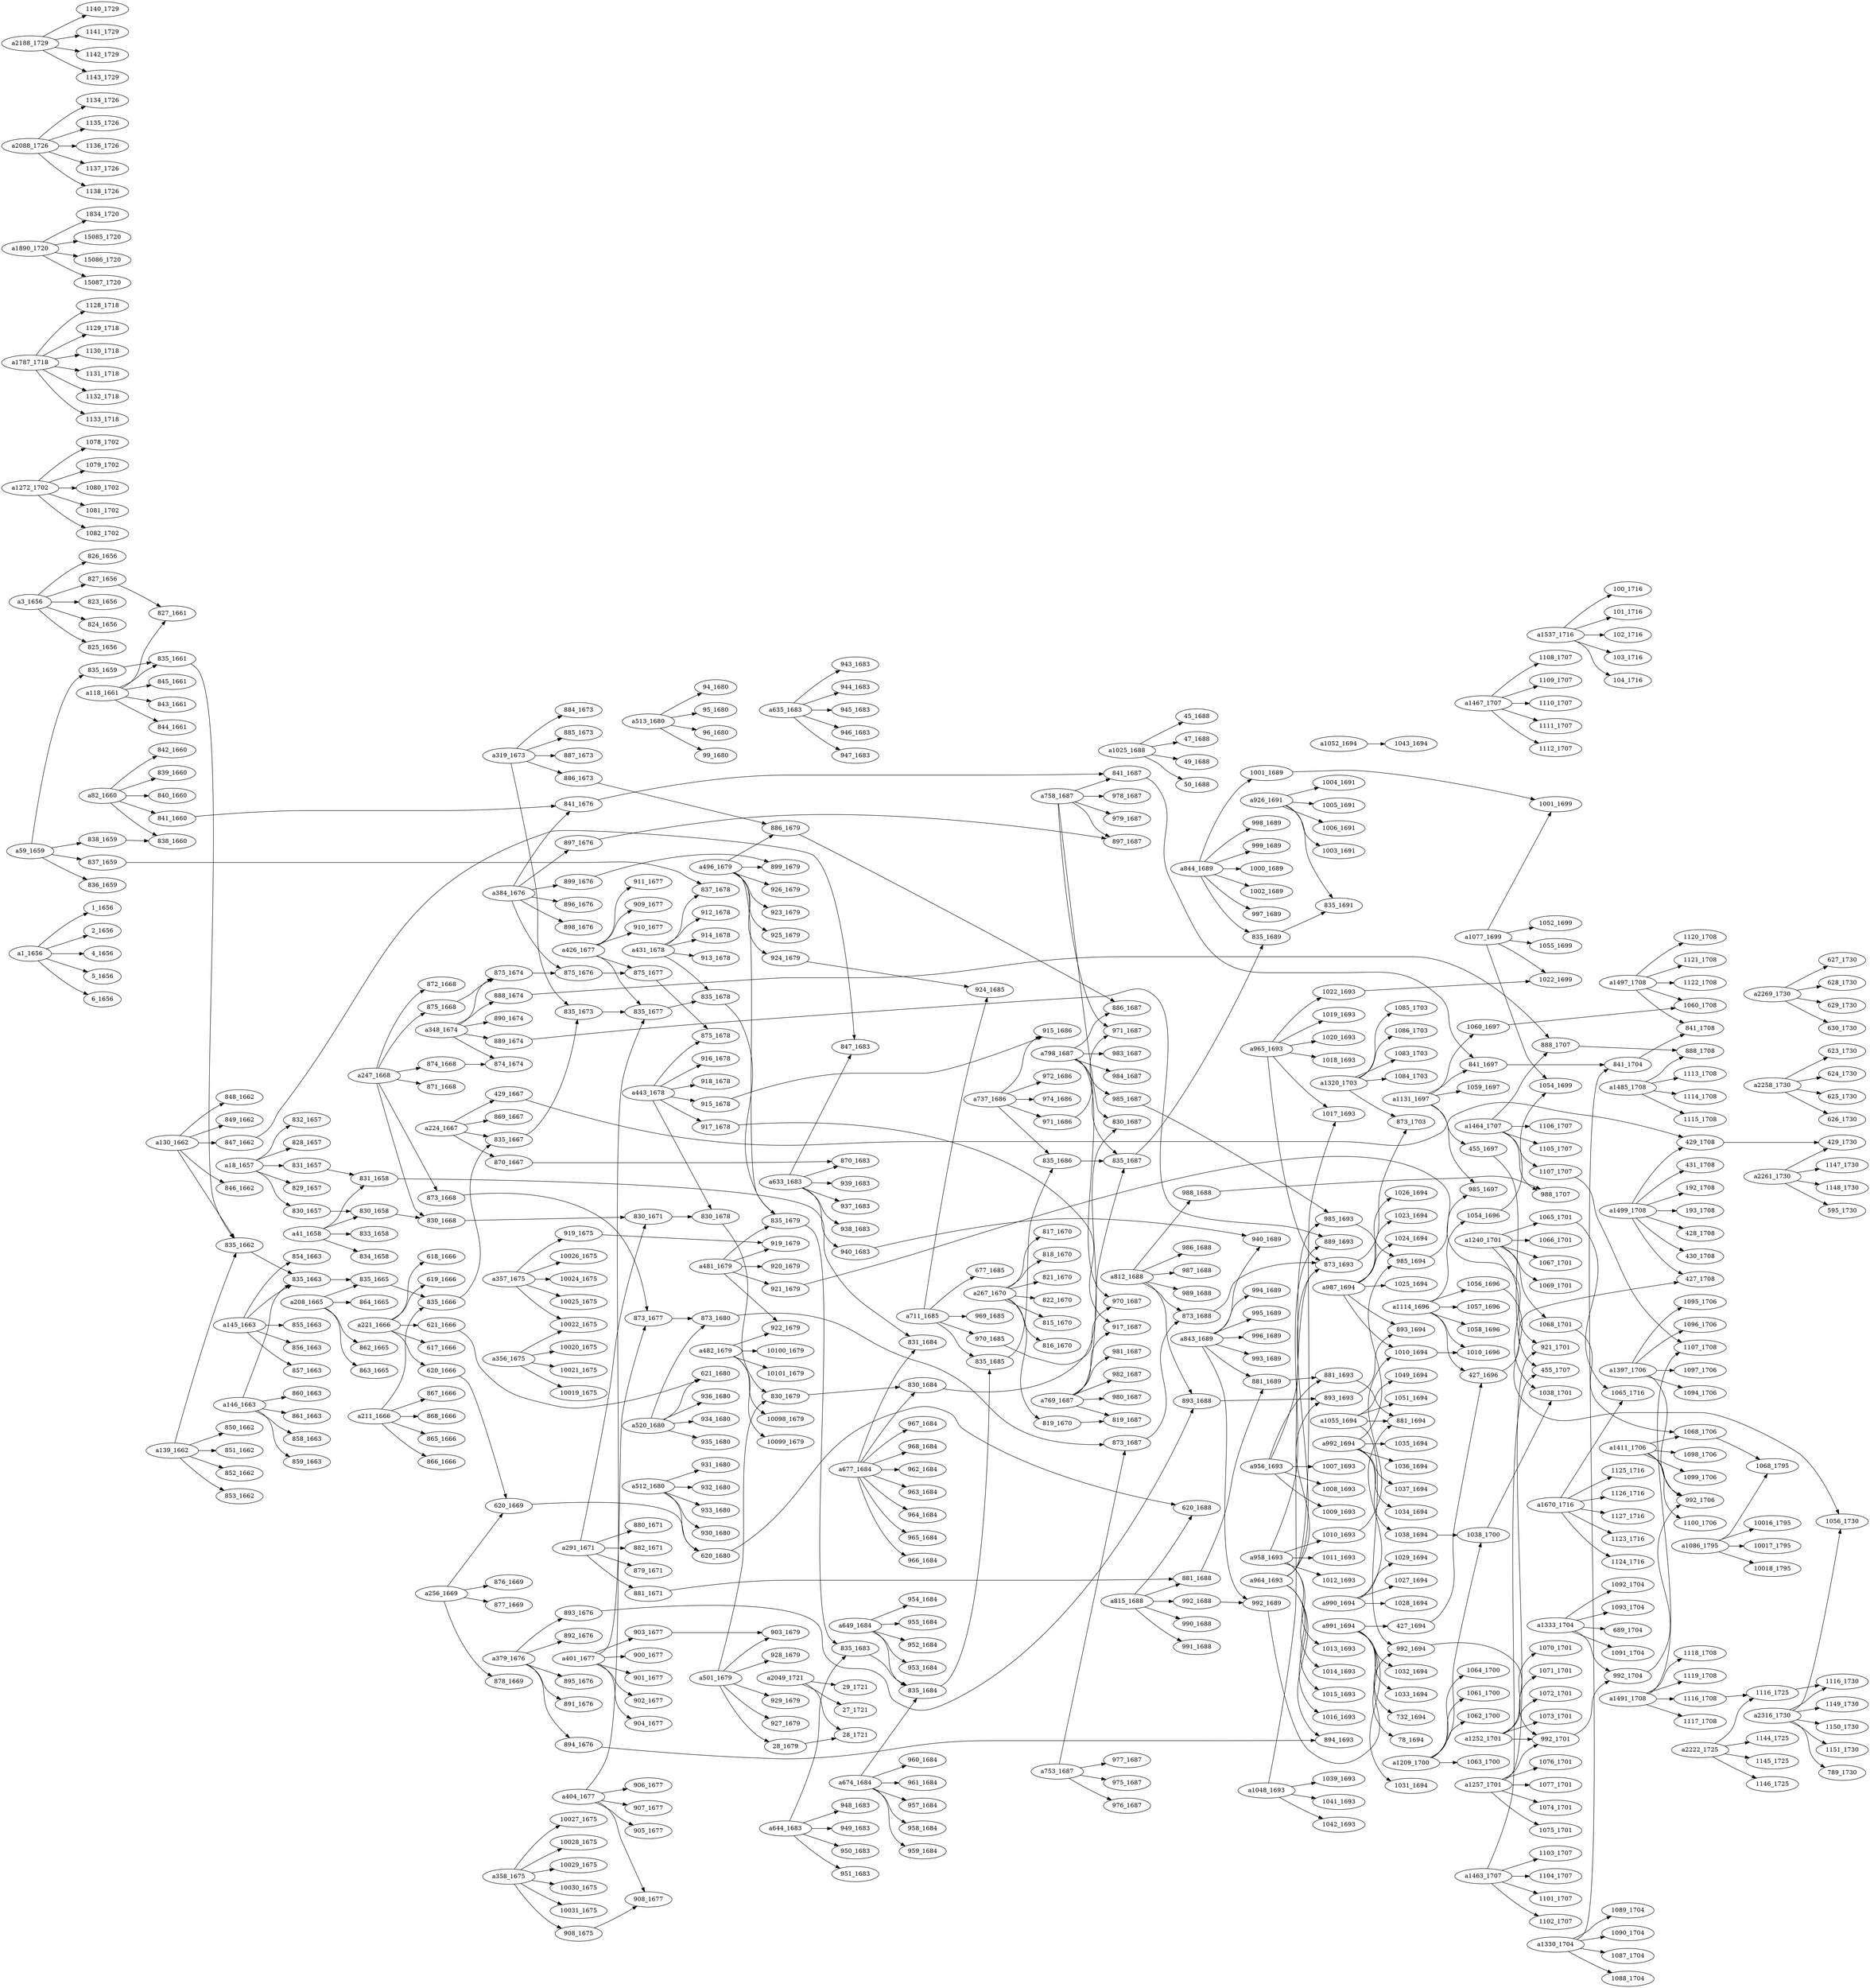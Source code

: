 digraph G {
rankdir=LR;
a1_1656 -> "1_1656";
a1_1656 -> "2_1656";
a1_1656 -> "4_1656";
a1_1656 -> "5_1656";
a1_1656 -> "6_1656";
a3_1656 -> "823_1656";
a3_1656 -> "824_1656";
a3_1656 -> "825_1656";
a3_1656 -> "826_1656";
a3_1656 -> "827_1656";
subgraph  {
rank=same;
a1_1656;
a3_1656;
}

subgraph  {
rank=same;
"1_1656";
"2_1656";
"4_1656";
"5_1656";
"6_1656";
"823_1656";
"824_1656";
"825_1656";
"826_1656";
"827_1656";
}

a18_1657 -> "828_1657";
a18_1657 -> "829_1657";
a18_1657 -> "830_1657";
a18_1657 -> "831_1657";
a18_1657 -> "832_1657";
subgraph  {
rank=same;
a18_1657;
}

subgraph  {
rank=same;
"828_1657";
"829_1657";
"830_1657";
"831_1657";
"832_1657";
}

a41_1658 -> "830_1658";
a41_1658 -> "831_1658";
a41_1658 -> "833_1658";
a41_1658 -> "834_1658";
subgraph  {
rank=same;
a41_1658;
}

subgraph  {
rank=same;
"830_1658";
"831_1658";
"833_1658";
"834_1658";
}

a59_1659 -> "835_1659";
a59_1659 -> "836_1659";
a59_1659 -> "837_1659";
a59_1659 -> "838_1659";
subgraph  {
rank=same;
a59_1659;
}

subgraph  {
rank=same;
"835_1659";
"836_1659";
"837_1659";
"838_1659";
}

a82_1660 -> "838_1660";
a82_1660 -> "839_1660";
a82_1660 -> "840_1660";
a82_1660 -> "841_1660";
a82_1660 -> "842_1660";
subgraph  {
rank=same;
a82_1660;
}

subgraph  {
rank=same;
"838_1660";
"839_1660";
"840_1660";
"841_1660";
"842_1660";
}

a118_1661 -> "827_1661";
a118_1661 -> "835_1661";
a118_1661 -> "843_1661";
a118_1661 -> "844_1661";
a118_1661 -> "845_1661";
subgraph  {
rank=same;
a118_1661;
}

subgraph  {
rank=same;
"827_1661";
"835_1661";
"843_1661";
"844_1661";
"845_1661";
}

a139_1662 -> "835_1662";
a139_1662 -> "850_1662";
a139_1662 -> "851_1662";
a139_1662 -> "852_1662";
a139_1662 -> "853_1662";
a130_1662 -> "835_1662";
a130_1662 -> "846_1662";
a130_1662 -> "847_1662";
a130_1662 -> "848_1662";
a130_1662 -> "849_1662";
subgraph  {
rank=same;
a139_1662;
a130_1662;
}

subgraph  {
rank=same;
"835_1662";
"850_1662";
"851_1662";
"852_1662";
"853_1662";
"835_1662";
"846_1662";
"847_1662";
"848_1662";
"849_1662";
}

a145_1663 -> "835_1663";
a145_1663 -> "854_1663";
a145_1663 -> "855_1663";
a145_1663 -> "856_1663";
a145_1663 -> "857_1663";
a146_1663 -> "835_1663";
a146_1663 -> "858_1663";
a146_1663 -> "859_1663";
a146_1663 -> "860_1663";
a146_1663 -> "861_1663";
subgraph  {
rank=same;
a145_1663;
a146_1663;
}

subgraph  {
rank=same;
"835_1663";
"854_1663";
"855_1663";
"856_1663";
"857_1663";
"835_1663";
"858_1663";
"859_1663";
"860_1663";
"861_1663";
}

a208_1665 -> "835_1665";
a208_1665 -> "862_1665";
a208_1665 -> "863_1665";
a208_1665 -> "864_1665";
subgraph  {
rank=same;
a208_1665;
}

subgraph  {
rank=same;
"835_1665";
"862_1665";
"863_1665";
"864_1665";
}

a221_1666 -> "617_1666";
a221_1666 -> "618_1666";
a221_1666 -> "619_1666";
a221_1666 -> "620_1666";
a221_1666 -> "621_1666";
a211_1666 -> "835_1666";
a211_1666 -> "865_1666";
a211_1666 -> "866_1666";
a211_1666 -> "867_1666";
a211_1666 -> "868_1666";
subgraph  {
rank=same;
a221_1666;
a211_1666;
}

subgraph  {
rank=same;
"617_1666";
"618_1666";
"619_1666";
"620_1666";
"621_1666";
"835_1666";
"865_1666";
"866_1666";
"867_1666";
"868_1666";
}

a224_1667 -> "835_1667";
a224_1667 -> "429_1667";
a224_1667 -> "869_1667";
a224_1667 -> "870_1667";
subgraph  {
rank=same;
a224_1667;
}

subgraph  {
rank=same;
"835_1667";
"429_1667";
"869_1667";
"870_1667";
}

a247_1668 -> "830_1668";
a247_1668 -> "871_1668";
a247_1668 -> "872_1668";
a247_1668 -> "873_1668";
a247_1668 -> "874_1668";
a247_1668 -> "875_1668";
subgraph  {
rank=same;
a247_1668;
}

subgraph  {
rank=same;
"830_1668";
"871_1668";
"872_1668";
"873_1668";
"874_1668";
"875_1668";
}

a256_1669 -> "620_1669";
a256_1669 -> "876_1669";
a256_1669 -> "877_1669";
a256_1669 -> "878_1669";
subgraph  {
rank=same;
a256_1669;
}

subgraph  {
rank=same;
"620_1669";
"876_1669";
"877_1669";
"878_1669";
}

a267_1670 -> "815_1670";
a267_1670 -> "816_1670";
a267_1670 -> "817_1670";
a267_1670 -> "818_1670";
a267_1670 -> "819_1670";
a267_1670 -> "821_1670";
a267_1670 -> "822_1670";
subgraph  {
rank=same;
a267_1670;
}

subgraph  {
rank=same;
"815_1670";
"816_1670";
"817_1670";
"818_1670";
"819_1670";
"821_1670";
"822_1670";
}

a291_1671 -> "830_1671";
a291_1671 -> "879_1671";
a291_1671 -> "880_1671";
a291_1671 -> "881_1671";
a291_1671 -> "882_1671";
subgraph  {
rank=same;
a291_1671;
}

subgraph  {
rank=same;
"830_1671";
"879_1671";
"880_1671";
"881_1671";
"882_1671";
}

a319_1673 -> "835_1673";
a319_1673 -> "884_1673";
a319_1673 -> "885_1673";
a319_1673 -> "886_1673";
a319_1673 -> "887_1673";
subgraph  {
rank=same;
a319_1673;
}

subgraph  {
rank=same;
"835_1673";
"884_1673";
"885_1673";
"886_1673";
"887_1673";
}

a348_1674 -> "874_1674";
a348_1674 -> "875_1674";
a348_1674 -> "888_1674";
a348_1674 -> "889_1674";
a348_1674 -> "890_1674";
subgraph  {
rank=same;
a348_1674;
}

subgraph  {
rank=same;
"874_1674";
"875_1674";
"888_1674";
"889_1674";
"890_1674";
}

a358_1675 -> "10027_1675";
a358_1675 -> "10028_1675";
a358_1675 -> "10029_1675";
a358_1675 -> "10030_1675";
a358_1675 -> "10031_1675";
a358_1675 -> "908_1675";
a356_1675 -> "10019_1675";
a356_1675 -> "10020_1675";
a356_1675 -> "10021_1675";
a356_1675 -> "10022_1675";
a357_1675 -> "10022_1675";
a357_1675 -> "10024_1675";
a357_1675 -> "10025_1675";
a357_1675 -> "919_1675";
a357_1675 -> "10026_1675";
subgraph  {
rank=same;
a358_1675;
a356_1675;
a357_1675;
}

subgraph  {
rank=same;
"10027_1675";
"10028_1675";
"10029_1675";
"10030_1675";
"10031_1675";
"908_1675";
"10019_1675";
"10020_1675";
"10021_1675";
"10022_1675";
"10022_1675";
"10024_1675";
"10025_1675";
"919_1675";
"10026_1675";
}

a379_1676 -> "891_1676";
a379_1676 -> "892_1676";
a379_1676 -> "893_1676";
a379_1676 -> "894_1676";
a379_1676 -> "895_1676";
a384_1676 -> "841_1676";
a384_1676 -> "875_1676";
a384_1676 -> "896_1676";
a384_1676 -> "897_1676";
a384_1676 -> "898_1676";
a384_1676 -> "899_1676";
subgraph  {
rank=same;
a379_1676;
a384_1676;
}

subgraph  {
rank=same;
"891_1676";
"892_1676";
"893_1676";
"894_1676";
"895_1676";
"841_1676";
"875_1676";
"896_1676";
"897_1676";
"898_1676";
"899_1676";
}

a426_1677 -> "835_1677";
a426_1677 -> "875_1677";
a426_1677 -> "909_1677";
a426_1677 -> "910_1677";
a426_1677 -> "911_1677";
a401_1677 -> "873_1677";
a401_1677 -> "900_1677";
a401_1677 -> "901_1677";
a401_1677 -> "902_1677";
a401_1677 -> "903_1677";
a401_1677 -> "904_1677";
a404_1677 -> "835_1677";
a404_1677 -> "908_1677";
a404_1677 -> "905_1677";
a404_1677 -> "906_1677";
a404_1677 -> "907_1677";
subgraph  {
rank=same;
a426_1677;
a401_1677;
a404_1677;
}

subgraph  {
rank=same;
"835_1677";
"875_1677";
"909_1677";
"910_1677";
"911_1677";
"873_1677";
"900_1677";
"901_1677";
"902_1677";
"903_1677";
"904_1677";
"835_1677";
"908_1677";
"905_1677";
"906_1677";
"907_1677";
}

a431_1678 -> "835_1678";
a431_1678 -> "837_1678";
a431_1678 -> "912_1678";
a431_1678 -> "913_1678";
a431_1678 -> "914_1678";
a443_1678 -> "830_1678";
a443_1678 -> "875_1678";
a443_1678 -> "915_1678";
a443_1678 -> "916_1678";
a443_1678 -> "917_1678";
a443_1678 -> "918_1678";
subgraph  {
rank=same;
a431_1678;
a443_1678;
}

subgraph  {
rank=same;
"835_1678";
"837_1678";
"912_1678";
"913_1678";
"914_1678";
"830_1678";
"875_1678";
"915_1678";
"916_1678";
"917_1678";
"918_1678";
}

a481_1679 -> "835_1679";
a481_1679 -> "919_1679";
a481_1679 -> "920_1679";
a481_1679 -> "921_1679";
a481_1679 -> "922_1679";
a482_1679 -> "922_1679";
a482_1679 -> "10098_1679";
a482_1679 -> "10099_1679";
a482_1679 -> "10100_1679";
a482_1679 -> "10101_1679";
a501_1679 -> "830_1679";
a501_1679 -> "903_1679";
a501_1679 -> "927_1679";
a501_1679 -> "28_1679";
a501_1679 -> "928_1679";
a501_1679 -> "929_1679";
a496_1679 -> "835_1679";
a496_1679 -> "886_1679";
a496_1679 -> "899_1679";
a496_1679 -> "923_1679";
a496_1679 -> "924_1679";
a496_1679 -> "925_1679";
a496_1679 -> "926_1679";
subgraph  {
rank=same;
a481_1679;
a482_1679;
a501_1679;
a496_1679;
}

subgraph  {
rank=same;
"835_1679";
"919_1679";
"920_1679";
"921_1679";
"922_1679";
"922_1679";
"10098_1679";
"10099_1679";
"10100_1679";
"10101_1679";
"830_1679";
"903_1679";
"927_1679";
"28_1679";
"928_1679";
"929_1679";
"835_1679";
"886_1679";
"899_1679";
"923_1679";
"924_1679";
"925_1679";
"926_1679";
}

a512_1680 -> "620_1680";
a512_1680 -> "930_1680";
a512_1680 -> "931_1680";
a512_1680 -> "932_1680";
a512_1680 -> "933_1680";
a513_1680 -> "94_1680";
a513_1680 -> "95_1680";
a513_1680 -> "96_1680";
a513_1680 -> "99_1680";
a520_1680 -> "621_1680";
a520_1680 -> "873_1680";
a520_1680 -> "934_1680";
a520_1680 -> "935_1680";
a520_1680 -> "936_1680";
subgraph  {
rank=same;
a512_1680;
a513_1680;
a520_1680;
}

subgraph  {
rank=same;
"620_1680";
"930_1680";
"931_1680";
"932_1680";
"933_1680";
"94_1680";
"95_1680";
"96_1680";
"99_1680";
"621_1680";
"873_1680";
"934_1680";
"935_1680";
"936_1680";
}

a635_1683 -> "943_1683";
a635_1683 -> "944_1683";
a635_1683 -> "945_1683";
a635_1683 -> "946_1683";
a635_1683 -> "947_1683";
a644_1683 -> "835_1683";
a644_1683 -> "948_1683";
a644_1683 -> "949_1683";
a644_1683 -> "950_1683";
a644_1683 -> "951_1683";
a633_1683 -> "847_1683";
a633_1683 -> "870_1683";
a633_1683 -> "937_1683";
a633_1683 -> "938_1683";
a633_1683 -> "939_1683";
a633_1683 -> "940_1683";
subgraph  {
rank=same;
a635_1683;
a644_1683;
a633_1683;
}

subgraph  {
rank=same;
"943_1683";
"944_1683";
"945_1683";
"946_1683";
"947_1683";
"835_1683";
"948_1683";
"949_1683";
"950_1683";
"951_1683";
"847_1683";
"870_1683";
"937_1683";
"938_1683";
"939_1683";
"940_1683";
}

a649_1684 -> "835_1684";
a649_1684 -> "952_1684";
a649_1684 -> "953_1684";
a649_1684 -> "954_1684";
a649_1684 -> "955_1684";
a674_1684 -> "835_1684";
a674_1684 -> "957_1684";
a674_1684 -> "958_1684";
a674_1684 -> "959_1684";
a674_1684 -> "960_1684";
a674_1684 -> "961_1684";
a677_1684 -> "830_1684";
a677_1684 -> "831_1684";
a677_1684 -> "962_1684";
a677_1684 -> "963_1684";
a677_1684 -> "964_1684";
a677_1684 -> "965_1684";
a677_1684 -> "966_1684";
a677_1684 -> "967_1684";
a677_1684 -> "968_1684";
subgraph  {
rank=same;
a649_1684;
a674_1684;
a677_1684;
}

subgraph  {
rank=same;
"835_1684";
"952_1684";
"953_1684";
"954_1684";
"955_1684";
"835_1684";
"957_1684";
"958_1684";
"959_1684";
"960_1684";
"961_1684";
"830_1684";
"831_1684";
"962_1684";
"963_1684";
"964_1684";
"965_1684";
"966_1684";
"967_1684";
"968_1684";
}

a711_1685 -> "835_1685";
a711_1685 -> "924_1685";
a711_1685 -> "969_1685";
a711_1685 -> "970_1685";
a711_1685 -> "677_1685";
subgraph  {
rank=same;
a711_1685;
}

subgraph  {
rank=same;
"835_1685";
"924_1685";
"969_1685";
"970_1685";
"677_1685";
}

a737_1686 -> "835_1686";
a737_1686 -> "915_1686";
a737_1686 -> "971_1686";
a737_1686 -> "972_1686";
a737_1686 -> "974_1686";
subgraph  {
rank=same;
a737_1686;
}

subgraph  {
rank=same;
"835_1686";
"915_1686";
"971_1686";
"972_1686";
"974_1686";
}

a753_1687 -> "873_1687";
a753_1687 -> "975_1687";
a753_1687 -> "976_1687";
a753_1687 -> "977_1687";
a798_1687 -> "835_1687";
a798_1687 -> "886_1687";
a798_1687 -> "970_1687";
a798_1687 -> "983_1687";
a798_1687 -> "984_1687";
a798_1687 -> "985_1687";
a769_1687 -> "835_1687";
a769_1687 -> "819_1687";
a769_1687 -> "917_1687";
a769_1687 -> "980_1687";
a769_1687 -> "981_1687";
a769_1687 -> "982_1687";
a758_1687 -> "830_1687";
a758_1687 -> "841_1687";
a758_1687 -> "897_1687";
a758_1687 -> "971_1687";
a758_1687 -> "978_1687";
a758_1687 -> "979_1687";
subgraph  {
rank=same;
a753_1687;
a798_1687;
a769_1687;
a758_1687;
}

subgraph  {
rank=same;
"873_1687";
"975_1687";
"976_1687";
"977_1687";
"835_1687";
"886_1687";
"970_1687";
"983_1687";
"984_1687";
"985_1687";
"835_1687";
"819_1687";
"917_1687";
"980_1687";
"981_1687";
"982_1687";
"830_1687";
"841_1687";
"897_1687";
"971_1687";
"978_1687";
"979_1687";
}

a1025_1688 -> "45_1688";
a1025_1688 -> "47_1688";
a1025_1688 -> "49_1688";
a1025_1688 -> "50_1688";
a812_1688 -> "873_1688";
a812_1688 -> "893_1688";
a812_1688 -> "986_1688";
a812_1688 -> "987_1688";
a812_1688 -> "988_1688";
a812_1688 -> "989_1688";
a815_1688 -> "620_1688";
a815_1688 -> "881_1688";
a815_1688 -> "990_1688";
a815_1688 -> "991_1688";
a815_1688 -> "992_1688";
subgraph  {
rank=same;
a1025_1688;
a812_1688;
a815_1688;
}

subgraph  {
rank=same;
"45_1688";
"47_1688";
"49_1688";
"50_1688";
"873_1688";
"893_1688";
"986_1688";
"987_1688";
"988_1688";
"989_1688";
"620_1688";
"881_1688";
"990_1688";
"991_1688";
"992_1688";
}

a844_1689 -> "835_1689";
a844_1689 -> "997_1689";
a844_1689 -> "998_1689";
a844_1689 -> "999_1689";
a844_1689 -> "1000_1689";
a844_1689 -> "1001_1689";
a844_1689 -> "1002_1689";
a843_1689 -> "881_1689";
a843_1689 -> "940_1689";
a843_1689 -> "992_1689";
a843_1689 -> "993_1689";
a843_1689 -> "994_1689";
a843_1689 -> "995_1689";
a843_1689 -> "996_1689";
subgraph  {
rank=same;
a844_1689;
a843_1689;
}

subgraph  {
rank=same;
"835_1689";
"997_1689";
"998_1689";
"999_1689";
"1000_1689";
"1001_1689";
"1002_1689";
"881_1689";
"940_1689";
"992_1689";
"993_1689";
"994_1689";
"995_1689";
"996_1689";
}

a926_1691 -> "835_1691";
a926_1691 -> "1003_1691";
a926_1691 -> "1004_1691";
a926_1691 -> "1005_1691";
a926_1691 -> "1006_1691";
subgraph  {
rank=same;
a926_1691;
}

subgraph  {
rank=same;
"835_1691";
"1003_1691";
"1004_1691";
"1005_1691";
"1006_1691";
}

a1048_1693 -> "873_1693";
a1048_1693 -> "1039_1693";
a1048_1693 -> "1041_1693";
a1048_1693 -> "1042_1693";
a964_1693 -> "873_1693";
a964_1693 -> "893_1693";
a964_1693 -> "894_1693";
a964_1693 -> "1015_1693";
a964_1693 -> "1016_1693";
a964_1693 -> "1017_1693";
a958_1693 -> "889_1693";
a958_1693 -> "1010_1693";
a958_1693 -> "1011_1693";
a958_1693 -> "1012_1693";
a958_1693 -> "1013_1693";
a958_1693 -> "1014_1693";
a965_1693 -> "873_1693";
a965_1693 -> "1017_1693";
a965_1693 -> "1018_1693";
a965_1693 -> "1019_1693";
a965_1693 -> "1020_1693";
a965_1693 -> "1022_1693";
a956_1693 -> "881_1693";
a956_1693 -> "985_1693";
a956_1693 -> "1007_1693";
a956_1693 -> "1008_1693";
a956_1693 -> "1009_1693";
subgraph  {
rank=same;
a1048_1693;
a964_1693;
a958_1693;
a965_1693;
a956_1693;
}

subgraph  {
rank=same;
"873_1693";
"1039_1693";
"1041_1693";
"1042_1693";
"873_1693";
"893_1693";
"894_1693";
"1015_1693";
"1016_1693";
"1017_1693";
"889_1693";
"1010_1693";
"1011_1693";
"1012_1693";
"1013_1693";
"1014_1693";
"873_1693";
"1017_1693";
"1018_1693";
"1019_1693";
"1020_1693";
"1022_1693";
"881_1693";
"985_1693";
"1007_1693";
"1008_1693";
"1009_1693";
}

a1055_1694 -> "881_1694";
a1055_1694 -> "992_1694";
a1055_1694 -> "1049_1694";
a1055_1694 -> "1051_1694";
a990_1694 -> "881_1694";
a990_1694 -> "1027_1694";
a990_1694 -> "1028_1694";
a990_1694 -> "1029_1694";
a987_1694 -> "893_1694";
a987_1694 -> "1010_1694";
a987_1694 -> "1023_1694";
a987_1694 -> "1024_1694";
a987_1694 -> "1025_1694";
a987_1694 -> "1026_1694";
a1052_1694 -> "1043_1694";
a991_1694 -> "732_1694";
a991_1694 -> "78_1694";
a991_1694 -> "1031_1694";
a991_1694 -> "1032_1694";
a991_1694 -> "1033_1694";
a991_1694 -> "427_1694";
a992_1694 -> "985_1694";
a992_1694 -> "1034_1694";
a992_1694 -> "1035_1694";
a992_1694 -> "1036_1694";
a992_1694 -> "1037_1694";
a992_1694 -> "1038_1694";
subgraph  {
rank=same;
a1055_1694;
a990_1694;
a987_1694;
a1052_1694;
a991_1694;
a992_1694;
}

subgraph  {
rank=same;
"881_1694";
"992_1694";
"1049_1694";
"1051_1694";
"881_1694";
"1027_1694";
"1028_1694";
"1029_1694";
"893_1694";
"1010_1694";
"1023_1694";
"1024_1694";
"1025_1694";
"1026_1694";
"1043_1694";
"732_1694";
"78_1694";
"1031_1694";
"1032_1694";
"1033_1694";
"427_1694";
"985_1694";
"1034_1694";
"1035_1694";
"1036_1694";
"1037_1694";
"1038_1694";
}

a1077_1699 -> "1001_1699";
a1077_1699 -> "1022_1699";
a1077_1699 -> "1052_1699";
a1077_1699 -> "1054_1699";
a1077_1699 -> "1055_1699";
subgraph  {
rank=same;
a1077_1699;
}

subgraph  {
rank=same;
"1001_1699";
"1022_1699";
"1052_1699";
"1054_1699";
"1055_1699";
}

a1086_1795 -> "10016_1795";
a1086_1795 -> "10017_1795";
a1086_1795 -> "10018_1795";
a1086_1795 -> "1068_1795";
subgraph  {
rank=same;
a1086_1795;
}

subgraph  {
rank=same;
"10016_1795";
"10017_1795";
"10018_1795";
"1068_1795";
}

a1114_1696 -> "1010_1696";
a1114_1696 -> "427_1696";
a1114_1696 -> "1054_1696";
a1114_1696 -> "1056_1696";
a1114_1696 -> "1057_1696";
a1114_1696 -> "1058_1696";
subgraph  {
rank=same;
a1114_1696;
}

subgraph  {
rank=same;
"1010_1696";
"427_1696";
"1054_1696";
"1056_1696";
"1057_1696";
"1058_1696";
}

a1131_1697 -> "841_1697";
a1131_1697 -> "985_1697";
a1131_1697 -> "1059_1697";
a1131_1697 -> "455_1697";
a1131_1697 -> "1060_1697";
subgraph  {
rank=same;
a1131_1697;
}

subgraph  {
rank=same;
"841_1697";
"985_1697";
"1059_1697";
"455_1697";
"1060_1697";
}

a1209_1700 -> "1038_1700";
a1209_1700 -> "1061_1700";
a1209_1700 -> "1062_1700";
a1209_1700 -> "1063_1700";
a1209_1700 -> "1064_1700";
subgraph  {
rank=same;
a1209_1700;
}

subgraph  {
rank=same;
"1038_1700";
"1061_1700";
"1062_1700";
"1063_1700";
"1064_1700";
}

a1252_1701 -> "992_1701";
a1252_1701 -> "1070_1701";
a1252_1701 -> "1071_1701";
a1252_1701 -> "1072_1701";
a1252_1701 -> "1073_1701";
a1240_1701 -> "1038_1701";
a1240_1701 -> "1068_1701";
a1240_1701 -> "1065_1701";
a1240_1701 -> "1066_1701";
a1240_1701 -> "1067_1701";
a1240_1701 -> "1069_1701";
a1257_1701 -> "921_1701";
a1257_1701 -> "992_1701";
a1257_1701 -> "1074_1701";
a1257_1701 -> "1075_1701";
a1257_1701 -> "1076_1701";
a1257_1701 -> "1077_1701";
subgraph  {
rank=same;
a1252_1701;
a1240_1701;
a1257_1701;
}

subgraph  {
rank=same;
"992_1701";
"1070_1701";
"1071_1701";
"1072_1701";
"1073_1701";
"1038_1701";
"1068_1701";
"1065_1701";
"1066_1701";
"1067_1701";
"1069_1701";
"921_1701";
"992_1701";
"1074_1701";
"1075_1701";
"1076_1701";
"1077_1701";
}

a1272_1702 -> "1078_1702";
a1272_1702 -> "1079_1702";
a1272_1702 -> "1080_1702";
a1272_1702 -> "1081_1702";
a1272_1702 -> "1082_1702";
subgraph  {
rank=same;
a1272_1702;
}

subgraph  {
rank=same;
"1078_1702";
"1079_1702";
"1080_1702";
"1081_1702";
"1082_1702";
}

a1320_1703 -> "873_1703";
a1320_1703 -> "1083_1703";
a1320_1703 -> "1084_1703";
a1320_1703 -> "1085_1703";
a1320_1703 -> "1086_1703";
subgraph  {
rank=same;
a1320_1703;
}

subgraph  {
rank=same;
"873_1703";
"1083_1703";
"1084_1703";
"1085_1703";
"1086_1703";
}

a1330_1704 -> "841_1704";
a1330_1704 -> "1087_1704";
a1330_1704 -> "1088_1704";
a1330_1704 -> "1089_1704";
a1330_1704 -> "1090_1704";
a1333_1704 -> "992_1704";
a1333_1704 -> "689_1704";
a1333_1704 -> "1091_1704";
a1333_1704 -> "1092_1704";
a1333_1704 -> "1093_1704";
subgraph  {
rank=same;
a1330_1704;
a1333_1704;
}

subgraph  {
rank=same;
"841_1704";
"1087_1704";
"1088_1704";
"1089_1704";
"1090_1704";
"992_1704";
"689_1704";
"1091_1704";
"1092_1704";
"1093_1704";
}

a1397_1706 -> "992_1706";
a1397_1706 -> "1094_1706";
a1397_1706 -> "1095_1706";
a1397_1706 -> "1096_1706";
a1397_1706 -> "1097_1706";
a1411_1706 -> "992_1706";
a1411_1706 -> "1068_1706";
a1411_1706 -> "1098_1706";
a1411_1706 -> "1099_1706";
a1411_1706 -> "1100_1706";
subgraph  {
rank=same;
a1397_1706;
a1411_1706;
}

subgraph  {
rank=same;
"992_1706";
"1094_1706";
"1095_1706";
"1096_1706";
"1097_1706";
"992_1706";
"1068_1706";
"1098_1706";
"1099_1706";
"1100_1706";
}

a1467_1707 -> "1108_1707";
a1467_1707 -> "1109_1707";
a1467_1707 -> "1110_1707";
a1467_1707 -> "1111_1707";
a1467_1707 -> "1112_1707";
a1464_1707 -> "888_1707";
a1464_1707 -> "988_1707";
a1464_1707 -> "1105_1707";
a1464_1707 -> "1106_1707";
a1464_1707 -> "1107_1707";
a1463_1707 -> "455_1707";
a1463_1707 -> "1101_1707";
a1463_1707 -> "1102_1707";
a1463_1707 -> "1103_1707";
a1463_1707 -> "1104_1707";
subgraph  {
rank=same;
a1467_1707;
a1464_1707;
a1463_1707;
}

subgraph  {
rank=same;
"1108_1707";
"1109_1707";
"1110_1707";
"1111_1707";
"1112_1707";
"888_1707";
"988_1707";
"1105_1707";
"1106_1707";
"1107_1707";
"455_1707";
"1101_1707";
"1102_1707";
"1103_1707";
"1104_1707";
}

a1491_1708 -> "1107_1708";
a1491_1708 -> "1116_1708";
a1491_1708 -> "1117_1708";
a1491_1708 -> "1118_1708";
a1491_1708 -> "1119_1708";
a1485_1708 -> "888_1708";
a1485_1708 -> "1113_1708";
a1485_1708 -> "1114_1708";
a1485_1708 -> "1115_1708";
a1499_1708 -> "429_1708";
a1499_1708 -> "427_1708";
a1499_1708 -> "192_1708";
a1499_1708 -> "193_1708";
a1499_1708 -> "428_1708";
a1499_1708 -> "430_1708";
a1499_1708 -> "431_1708";
a1497_1708 -> "841_1708";
a1497_1708 -> "1060_1708";
a1497_1708 -> "1120_1708";
a1497_1708 -> "1121_1708";
a1497_1708 -> "1122_1708";
subgraph  {
rank=same;
a1491_1708;
a1485_1708;
a1499_1708;
a1497_1708;
}

subgraph  {
rank=same;
"1107_1708";
"1116_1708";
"1117_1708";
"1118_1708";
"1119_1708";
"888_1708";
"1113_1708";
"1114_1708";
"1115_1708";
"429_1708";
"427_1708";
"192_1708";
"193_1708";
"428_1708";
"430_1708";
"431_1708";
"841_1708";
"1060_1708";
"1120_1708";
"1121_1708";
"1122_1708";
}

a1670_1716 -> "1065_1716";
a1670_1716 -> "1123_1716";
a1670_1716 -> "1124_1716";
a1670_1716 -> "1125_1716";
a1670_1716 -> "1126_1716";
a1670_1716 -> "1127_1716";
a1537_1716 -> "100_1716";
a1537_1716 -> "101_1716";
a1537_1716 -> "102_1716";
a1537_1716 -> "103_1716";
a1537_1716 -> "104_1716";
subgraph  {
rank=same;
a1670_1716;
a1537_1716;
}

subgraph  {
rank=same;
"1065_1716";
"1123_1716";
"1124_1716";
"1125_1716";
"1126_1716";
"1127_1716";
"100_1716";
"101_1716";
"102_1716";
"103_1716";
"104_1716";
}

a1787_1718 -> "1128_1718";
a1787_1718 -> "1129_1718";
a1787_1718 -> "1130_1718";
a1787_1718 -> "1131_1718";
a1787_1718 -> "1132_1718";
a1787_1718 -> "1133_1718";
subgraph  {
rank=same;
a1787_1718;
}

subgraph  {
rank=same;
"1128_1718";
"1129_1718";
"1130_1718";
"1131_1718";
"1132_1718";
"1133_1718";
}

a1890_1720 -> "1834_1720";
a1890_1720 -> "15085_1720";
a1890_1720 -> "15086_1720";
a1890_1720 -> "15087_1720";
subgraph  {
rank=same;
a1890_1720;
}

subgraph  {
rank=same;
"1834_1720";
"15085_1720";
"15086_1720";
"15087_1720";
}

a2049_1721 -> "28_1721";
a2049_1721 -> "27_1721";
a2049_1721 -> "29_1721";
subgraph  {
rank=same;
a2049_1721;
}

subgraph  {
rank=same;
"28_1721";
"27_1721";
"29_1721";
}

a2088_1726 -> "1134_1726";
a2088_1726 -> "1135_1726";
a2088_1726 -> "1136_1726";
a2088_1726 -> "1137_1726";
a2088_1726 -> "1138_1726";
subgraph  {
rank=same;
a2088_1726;
}

subgraph  {
rank=same;
"1134_1726";
"1135_1726";
"1136_1726";
"1137_1726";
"1138_1726";
}

a2188_1729 -> "1140_1729";
a2188_1729 -> "1141_1729";
a2188_1729 -> "1142_1729";
a2188_1729 -> "1143_1729";
subgraph  {
rank=same;
a2188_1729;
}

subgraph  {
rank=same;
"1140_1729";
"1141_1729";
"1142_1729";
"1143_1729";
}

a2222_1725 -> "1116_1725";
a2222_1725 -> "1144_1725";
a2222_1725 -> "1145_1725";
a2222_1725 -> "1146_1725";
subgraph  {
rank=same;
a2222_1725;
}

subgraph  {
rank=same;
"1116_1725";
"1144_1725";
"1145_1725";
"1146_1725";
}

a2258_1730 -> "623_1730";
a2258_1730 -> "624_1730";
a2258_1730 -> "625_1730";
a2258_1730 -> "626_1730";
a2269_1730 -> "627_1730";
a2269_1730 -> "628_1730";
a2269_1730 -> "629_1730";
a2269_1730 -> "630_1730";
a2261_1730 -> "429_1730";
a2261_1730 -> "595_1730";
a2261_1730 -> "1147_1730";
a2261_1730 -> "1148_1730";
a2316_1730 -> "1056_1730";
a2316_1730 -> "1116_1730";
a2316_1730 -> "1149_1730";
a2316_1730 -> "1150_1730";
a2316_1730 -> "1151_1730";
a2316_1730 -> "789_1730";
subgraph  {
rank=same;
a2258_1730;
a2269_1730;
a2261_1730;
a2316_1730;
}

subgraph  {
rank=same;
"623_1730";
"624_1730";
"625_1730";
"626_1730";
"627_1730";
"628_1730";
"629_1730";
"630_1730";
"429_1730";
"595_1730";
"1147_1730";
"1148_1730";
"1056_1730";
"1116_1730";
"1149_1730";
"1150_1730";
"1151_1730";
"789_1730";
}

"827_1656" -> "827_1661";
"830_1657" -> "830_1658";
"830_1658" -> "830_1668";
"830_1668" -> "830_1671";
"830_1671" -> "830_1678";
"830_1678" -> "830_1679";
"830_1679" -> "830_1684";
"830_1684" -> "830_1687";
"831_1657" -> "831_1658";
"831_1658" -> "831_1684";
"835_1659" -> "835_1661";
"835_1661" -> "835_1662";
"835_1662" -> "835_1663";
"835_1663" -> "835_1665";
"835_1665" -> "835_1666";
"835_1666" -> "835_1667";
"835_1667" -> "835_1673";
"835_1673" -> "835_1677";
"835_1677" -> "835_1678";
"835_1678" -> "835_1679";
"835_1679" -> "835_1683";
"835_1683" -> "835_1684";
"835_1684" -> "835_1685";
"835_1685" -> "835_1686";
"835_1686" -> "835_1687";
"835_1687" -> "835_1689";
"835_1689" -> "835_1691";
"837_1659" -> "837_1678";
"838_1659" -> "838_1660";
"841_1660" -> "841_1676";
"841_1676" -> "841_1687";
"841_1687" -> "841_1697";
"841_1697" -> "841_1704";
"841_1704" -> "841_1708";
"847_1662" -> "847_1683";
"620_1666" -> "620_1669";
"620_1669" -> "620_1680";
"620_1680" -> "620_1688";
"621_1666" -> "621_1680";
"429_1667" -> "429_1708";
"429_1708" -> "429_1730";
"870_1667" -> "870_1683";
"873_1668" -> "873_1677";
"873_1677" -> "873_1680";
"873_1680" -> "873_1687";
"873_1687" -> "873_1688";
"873_1688" -> "873_1693";
"873_1693" -> "873_1703";
"874_1668" -> "874_1674";
"875_1668" -> "875_1674";
"875_1674" -> "875_1676";
"875_1676" -> "875_1677";
"875_1677" -> "875_1678";
"819_1670" -> "819_1687";
"881_1671" -> "881_1688";
"881_1688" -> "881_1689";
"881_1689" -> "881_1693";
"881_1693" -> "881_1694";
"886_1673" -> "886_1679";
"886_1679" -> "886_1687";
"888_1674" -> "888_1707";
"888_1707" -> "888_1708";
"889_1674" -> "889_1693";
"919_1675" -> "919_1679";
"908_1675" -> "908_1677";
"893_1676" -> "893_1688";
"893_1688" -> "893_1693";
"893_1693" -> "893_1694";
"894_1676" -> "894_1693";
"897_1676" -> "897_1687";
"899_1676" -> "899_1679";
"903_1677" -> "903_1679";
"915_1678" -> "915_1686";
"917_1678" -> "917_1687";
"921_1679" -> "921_1701";
"924_1679" -> "924_1685";
"28_1679" -> "28_1721";
"940_1683" -> "940_1689";
"970_1685" -> "970_1687";
"971_1686" -> "971_1687";
"985_1687" -> "985_1693";
"985_1693" -> "985_1694";
"985_1694" -> "985_1697";
"988_1688" -> "988_1707";
"992_1688" -> "992_1689";
"992_1689" -> "992_1694";
"992_1694" -> "992_1701";
"992_1701" -> "992_1704";
"992_1704" -> "992_1706";
"1001_1689" -> "1001_1699";
"1010_1693" -> "1010_1694";
"1010_1694" -> "1010_1696";
"1022_1693" -> "1022_1699";
"427_1694" -> "427_1696";
"427_1696" -> "427_1708";
"1038_1694" -> "1038_1700";
"1038_1700" -> "1038_1701";
"1054_1696" -> "1054_1699";
"1068_1701" -> "1068_1706";
"1068_1706" -> "1068_1795";
"1056_1696" -> "1056_1730";
"455_1697" -> "455_1707";
"1060_1697" -> "1060_1708";
"1065_1701" -> "1065_1716";
"1107_1707" -> "1107_1708";
"1116_1708" -> "1116_1725";
"1116_1725" -> "1116_1730";
}

